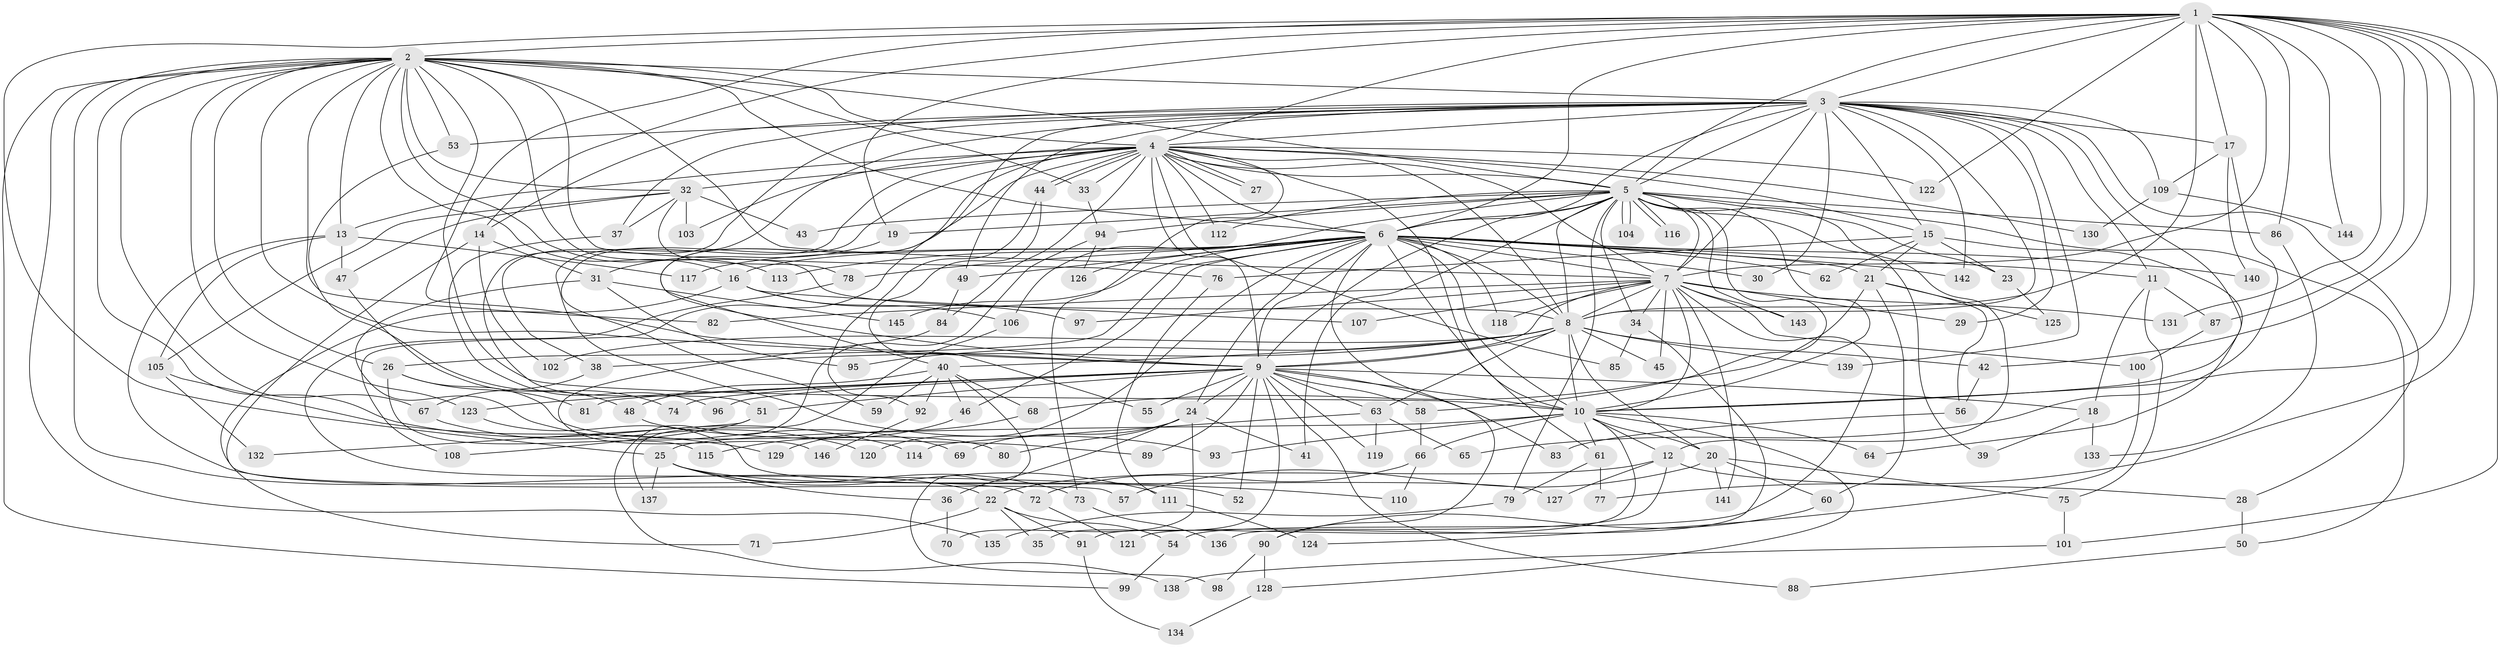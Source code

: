 // Generated by graph-tools (version 1.1) at 2025/01/03/09/25 03:01:17]
// undirected, 146 vertices, 317 edges
graph export_dot {
graph [start="1"]
  node [color=gray90,style=filled];
  1;
  2;
  3;
  4;
  5;
  6;
  7;
  8;
  9;
  10;
  11;
  12;
  13;
  14;
  15;
  16;
  17;
  18;
  19;
  20;
  21;
  22;
  23;
  24;
  25;
  26;
  27;
  28;
  29;
  30;
  31;
  32;
  33;
  34;
  35;
  36;
  37;
  38;
  39;
  40;
  41;
  42;
  43;
  44;
  45;
  46;
  47;
  48;
  49;
  50;
  51;
  52;
  53;
  54;
  55;
  56;
  57;
  58;
  59;
  60;
  61;
  62;
  63;
  64;
  65;
  66;
  67;
  68;
  69;
  70;
  71;
  72;
  73;
  74;
  75;
  76;
  77;
  78;
  79;
  80;
  81;
  82;
  83;
  84;
  85;
  86;
  87;
  88;
  89;
  90;
  91;
  92;
  93;
  94;
  95;
  96;
  97;
  98;
  99;
  100;
  101;
  102;
  103;
  104;
  105;
  106;
  107;
  108;
  109;
  110;
  111;
  112;
  113;
  114;
  115;
  116;
  117;
  118;
  119;
  120;
  121;
  122;
  123;
  124;
  125;
  126;
  127;
  128;
  129;
  130;
  131;
  132;
  133;
  134;
  135;
  136;
  137;
  138;
  139;
  140;
  141;
  142;
  143;
  144;
  145;
  146;
  1 -- 2;
  1 -- 3;
  1 -- 4;
  1 -- 5;
  1 -- 6;
  1 -- 7;
  1 -- 8;
  1 -- 9;
  1 -- 10;
  1 -- 14;
  1 -- 17;
  1 -- 19;
  1 -- 25;
  1 -- 42;
  1 -- 77;
  1 -- 86;
  1 -- 87;
  1 -- 101;
  1 -- 122;
  1 -- 131;
  1 -- 144;
  2 -- 3;
  2 -- 4;
  2 -- 5;
  2 -- 6;
  2 -- 7;
  2 -- 8;
  2 -- 9;
  2 -- 10;
  2 -- 13;
  2 -- 16;
  2 -- 22;
  2 -- 26;
  2 -- 32;
  2 -- 33;
  2 -- 53;
  2 -- 67;
  2 -- 76;
  2 -- 82;
  2 -- 99;
  2 -- 113;
  2 -- 114;
  2 -- 123;
  2 -- 135;
  3 -- 4;
  3 -- 5;
  3 -- 6;
  3 -- 7;
  3 -- 8;
  3 -- 9;
  3 -- 10;
  3 -- 11;
  3 -- 14;
  3 -- 15;
  3 -- 17;
  3 -- 28;
  3 -- 29;
  3 -- 30;
  3 -- 37;
  3 -- 38;
  3 -- 49;
  3 -- 51;
  3 -- 53;
  3 -- 109;
  3 -- 139;
  3 -- 142;
  4 -- 5;
  4 -- 6;
  4 -- 7;
  4 -- 8;
  4 -- 9;
  4 -- 10;
  4 -- 13;
  4 -- 15;
  4 -- 27;
  4 -- 27;
  4 -- 32;
  4 -- 33;
  4 -- 40;
  4 -- 44;
  4 -- 44;
  4 -- 59;
  4 -- 73;
  4 -- 84;
  4 -- 85;
  4 -- 93;
  4 -- 103;
  4 -- 108;
  4 -- 112;
  4 -- 122;
  4 -- 130;
  5 -- 6;
  5 -- 7;
  5 -- 8;
  5 -- 9;
  5 -- 10;
  5 -- 12;
  5 -- 19;
  5 -- 23;
  5 -- 34;
  5 -- 39;
  5 -- 41;
  5 -- 43;
  5 -- 50;
  5 -- 58;
  5 -- 79;
  5 -- 86;
  5 -- 94;
  5 -- 104;
  5 -- 104;
  5 -- 106;
  5 -- 112;
  5 -- 116;
  5 -- 116;
  5 -- 143;
  6 -- 7;
  6 -- 8;
  6 -- 9;
  6 -- 10;
  6 -- 11;
  6 -- 16;
  6 -- 21;
  6 -- 24;
  6 -- 26;
  6 -- 30;
  6 -- 46;
  6 -- 49;
  6 -- 61;
  6 -- 62;
  6 -- 78;
  6 -- 90;
  6 -- 113;
  6 -- 117;
  6 -- 118;
  6 -- 120;
  6 -- 126;
  6 -- 140;
  6 -- 142;
  6 -- 145;
  7 -- 8;
  7 -- 9;
  7 -- 10;
  7 -- 29;
  7 -- 34;
  7 -- 45;
  7 -- 54;
  7 -- 82;
  7 -- 97;
  7 -- 100;
  7 -- 107;
  7 -- 118;
  7 -- 131;
  7 -- 141;
  7 -- 143;
  8 -- 9;
  8 -- 10;
  8 -- 20;
  8 -- 38;
  8 -- 40;
  8 -- 42;
  8 -- 45;
  8 -- 63;
  8 -- 95;
  8 -- 102;
  8 -- 139;
  9 -- 10;
  9 -- 18;
  9 -- 24;
  9 -- 35;
  9 -- 51;
  9 -- 52;
  9 -- 55;
  9 -- 58;
  9 -- 63;
  9 -- 74;
  9 -- 81;
  9 -- 83;
  9 -- 88;
  9 -- 89;
  9 -- 96;
  9 -- 119;
  9 -- 123;
  10 -- 12;
  10 -- 20;
  10 -- 25;
  10 -- 61;
  10 -- 64;
  10 -- 66;
  10 -- 91;
  10 -- 93;
  10 -- 128;
  11 -- 18;
  11 -- 75;
  11 -- 87;
  12 -- 22;
  12 -- 28;
  12 -- 121;
  12 -- 127;
  13 -- 47;
  13 -- 72;
  13 -- 105;
  13 -- 117;
  14 -- 31;
  14 -- 57;
  14 -- 102;
  15 -- 21;
  15 -- 23;
  15 -- 62;
  15 -- 64;
  15 -- 76;
  16 -- 71;
  16 -- 97;
  16 -- 106;
  16 -- 107;
  17 -- 65;
  17 -- 109;
  17 -- 140;
  18 -- 39;
  18 -- 133;
  19 -- 31;
  20 -- 57;
  20 -- 60;
  20 -- 75;
  20 -- 141;
  21 -- 56;
  21 -- 60;
  21 -- 68;
  21 -- 125;
  22 -- 35;
  22 -- 54;
  22 -- 71;
  22 -- 91;
  23 -- 125;
  24 -- 36;
  24 -- 41;
  24 -- 69;
  24 -- 70;
  24 -- 80;
  25 -- 36;
  25 -- 52;
  25 -- 73;
  25 -- 111;
  25 -- 137;
  26 -- 80;
  26 -- 81;
  26 -- 115;
  28 -- 50;
  31 -- 69;
  31 -- 95;
  31 -- 145;
  32 -- 37;
  32 -- 43;
  32 -- 47;
  32 -- 78;
  32 -- 103;
  32 -- 105;
  33 -- 94;
  34 -- 85;
  34 -- 136;
  36 -- 70;
  37 -- 96;
  38 -- 67;
  40 -- 46;
  40 -- 48;
  40 -- 59;
  40 -- 68;
  40 -- 92;
  40 -- 98;
  42 -- 56;
  44 -- 55;
  44 -- 92;
  46 -- 115;
  47 -- 48;
  48 -- 89;
  49 -- 84;
  50 -- 88;
  51 -- 108;
  51 -- 132;
  53 -- 74;
  54 -- 99;
  56 -- 83;
  58 -- 66;
  60 -- 90;
  61 -- 77;
  61 -- 79;
  63 -- 65;
  63 -- 114;
  63 -- 119;
  66 -- 72;
  66 -- 110;
  67 -- 120;
  68 -- 129;
  72 -- 121;
  73 -- 136;
  75 -- 101;
  76 -- 111;
  78 -- 110;
  79 -- 135;
  84 -- 146;
  86 -- 133;
  87 -- 100;
  90 -- 98;
  90 -- 128;
  91 -- 134;
  92 -- 146;
  94 -- 126;
  94 -- 138;
  100 -- 124;
  101 -- 138;
  105 -- 129;
  105 -- 132;
  106 -- 137;
  109 -- 130;
  109 -- 144;
  111 -- 124;
  123 -- 127;
  128 -- 134;
}
